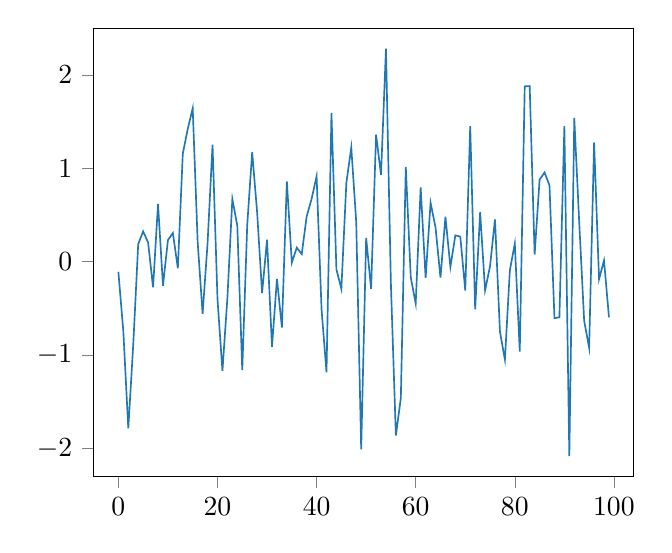 % This file was created by matplotlib2tikz v0.6.17.
\begin{tikzpicture}

\definecolor{color0}{rgb}{0.122,0.467,0.706}

\begin{axis}[
xmin=-4.95, xmax=103.95,
ymin=-2.298, ymax=2.499,
tick align=outside,
tick pos=left,
x grid style={white!69.02!black},
y grid style={white!69.02!black}
]
\addplot [semithick, color0, forget plot]
table {%
0 -0.107
1 -0.744
2 -1.783
3 -0.888
4 0.188
5 0.325
6 0.206
7 -0.274
8 0.619
9 -0.256
10 0.232
11 0.308
12 -0.07
13 1.158
14 1.421
15 1.643
16 0.211
17 -0.558
18 0.199
19 1.254
20 -0.399
21 -1.167
22 -0.387
23 0.671
24 0.386
25 -1.159
26 0.393
27 1.172
28 0.529
29 -0.334
30 0.237
31 -0.91
32 -0.183
33 -0.703
34 0.859
35 -0.008
36 0.151
37 0.083
38 0.486
39 0.674
40 0.915
41 -0.51
42 -1.182
43 1.589
44 -0.081
45 -0.291
46 0.841
47 1.223
48 0.424
49 -2.006
50 0.256
51 -0.289
52 1.36
53 0.929
54 2.281
55 -0.247
56 -1.86
57 -1.457
58 1.015
59 -0.166
60 -0.447
61 0.795
62 -0.172
63 0.632
64 0.368
65 -0.17
66 0.482
67 -0.056
68 0.283
69 0.269
70 -0.308
71 1.451
72 -0.509
73 0.531
74 -0.306
75 -0.048
76 0.454
77 -0.747
78 -1.047
79 -0.091
80 0.195
81 -0.96
82 1.877
83 1.88
84 0.077
85 0.879
86 0.955
87 0.817
88 -0.603
89 -0.594
90 1.452
91 -2.08
92 1.54
93 0.418
94 -0.634
95 -0.92
96 1.277
97 -0.186
98 0.014
99 -0.594
};
\end{axis}

\end{tikzpicture}